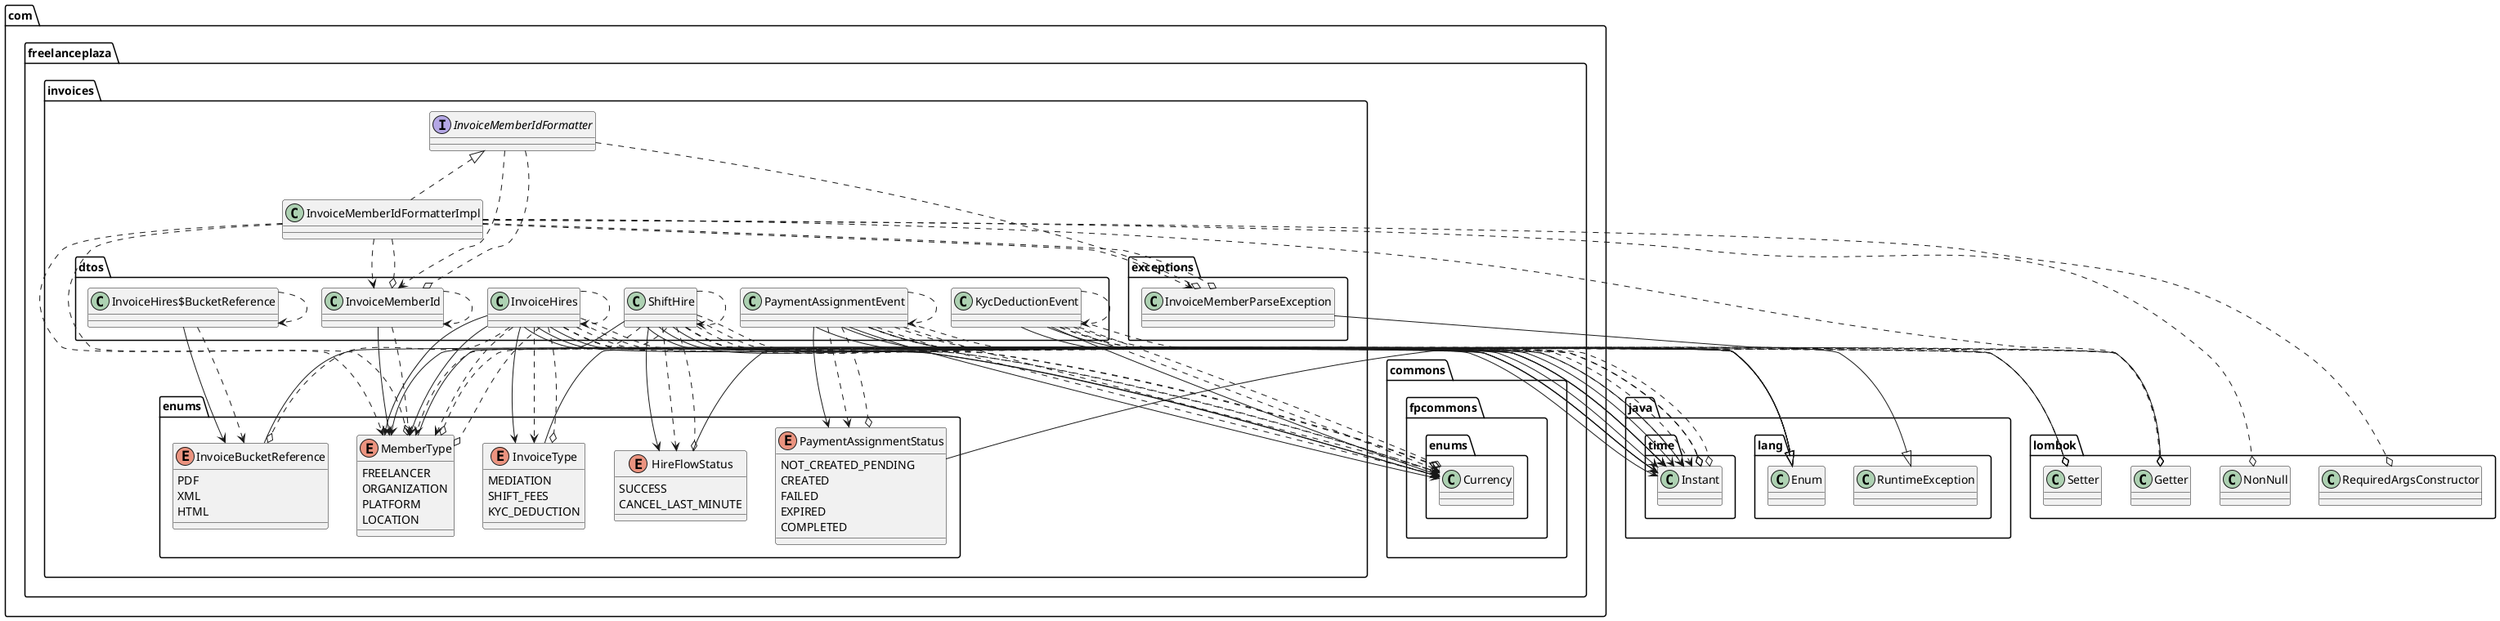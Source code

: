 @startuml
'https://plantuml.com/class-diagram

' GENERATE CLASS DIAGRAM ===========
' Generator       : it.brunasti.java.diagrammer.ClassDiagrammer
' Path            : [/Users/paolo/Work/Tadaah/fp-backend-commons/fp-commons-invoice/build/classes/java/main]
' Java Files Path : [/Users/paolo/Work/Tadaah/fp-backend-commons/fp-commons-invoice/src/main/java/]
' Configuration   : [/Users/paolo/IdeaProjects/mine/java-diagrammer/temp/tadaah/config.json]
' Generated at    : Thu Jan 16 13:38:45 CET 2025



' CLASSES =======
enum com.freelanceplaza.invoices.enums.InvoiceBucketReference{
  PDF
  XML
  HTML
}
class com.freelanceplaza.invoices.dtos.InvoiceHires
class com.freelanceplaza.invoices.InvoiceMemberIdFormatterImpl
enum com.freelanceplaza.invoices.enums.PaymentAssignmentStatus{
  NOT_CREATED_PENDING
  CREATED
  FAILED
  EXPIRED
  COMPLETED
}
class com.freelanceplaza.invoices.dtos.ShiftHire
class com.freelanceplaza.invoices.exceptions.InvoiceMemberParseException
interface com.freelanceplaza.invoices.InvoiceMemberIdFormatter
class com.freelanceplaza.invoices.dtos.InvoiceMemberId
enum com.freelanceplaza.invoices.enums.HireFlowStatus{
  SUCCESS
  CANCEL_LAST_MINUTE
}
class com.freelanceplaza.invoices.dtos.InvoiceHires$BucketReference
enum com.freelanceplaza.invoices.enums.InvoiceType{
  MEDIATION
  SHIFT_FEES
  KYC_DEDUCTION
}
enum com.freelanceplaza.invoices.enums.MemberType{
  FREELANCER
  ORGANIZATION
  PLATFORM
  LOCATION
}
class com.freelanceplaza.invoices.dtos.KycDeductionEvent
class com.freelanceplaza.invoices.dtos.PaymentAssignmentEvent

' INHERITANCES =======
java.lang.Enum <|-- com.freelanceplaza.invoices.enums.InvoiceBucketReference
java.lang.Enum <|-- com.freelanceplaza.invoices.enums.PaymentAssignmentStatus
java.lang.RuntimeException <|-- com.freelanceplaza.invoices.exceptions.InvoiceMemberParseException
java.lang.Enum <|-- com.freelanceplaza.invoices.enums.HireFlowStatus
java.lang.Enum <|-- com.freelanceplaza.invoices.enums.InvoiceType
java.lang.Enum <|-- com.freelanceplaza.invoices.enums.MemberType

' IMPLEMENT INTERFACE =======
com.freelanceplaza.invoices.InvoiceMemberIdFormatter <|.. com.freelanceplaza.invoices.InvoiceMemberIdFormatterImpl

' FIELDS =======
com.freelanceplaza.invoices.dtos.InvoiceHires --> com.freelanceplaza.invoices.enums.MemberType
com.freelanceplaza.invoices.dtos.InvoiceHires --> com.freelanceplaza.invoices.enums.MemberType
com.freelanceplaza.invoices.dtos.InvoiceHires --> com.freelanceplaza.commons.fpcommons.enums.Currency
com.freelanceplaza.invoices.dtos.InvoiceHires --> com.freelanceplaza.invoices.enums.InvoiceType
com.freelanceplaza.invoices.dtos.InvoiceHires --> java.time.Instant
com.freelanceplaza.invoices.dtos.InvoiceHires --> java.time.Instant
com.freelanceplaza.invoices.dtos.ShiftHire --> com.freelanceplaza.invoices.enums.MemberType
com.freelanceplaza.invoices.dtos.ShiftHire --> java.time.Instant
com.freelanceplaza.invoices.dtos.ShiftHire --> java.time.Instant
com.freelanceplaza.invoices.dtos.ShiftHire --> com.freelanceplaza.commons.fpcommons.enums.Currency
com.freelanceplaza.invoices.dtos.ShiftHire --> com.freelanceplaza.invoices.enums.HireFlowStatus
com.freelanceplaza.invoices.dtos.InvoiceMemberId --> com.freelanceplaza.invoices.enums.MemberType
com.freelanceplaza.invoices.dtos.InvoiceHires$BucketReference --> com.freelanceplaza.invoices.enums.InvoiceBucketReference
com.freelanceplaza.invoices.dtos.KycDeductionEvent --> com.freelanceplaza.commons.fpcommons.enums.Currency
com.freelanceplaza.invoices.dtos.KycDeductionEvent --> java.time.Instant
com.freelanceplaza.invoices.dtos.KycDeductionEvent --> java.time.Instant
com.freelanceplaza.invoices.dtos.PaymentAssignmentEvent --> com.freelanceplaza.commons.fpcommons.enums.Currency
com.freelanceplaza.invoices.dtos.PaymentAssignmentEvent --> com.freelanceplaza.invoices.enums.PaymentAssignmentStatus
com.freelanceplaza.invoices.dtos.PaymentAssignmentEvent --> java.time.Instant
com.freelanceplaza.invoices.dtos.PaymentAssignmentEvent --> java.time.Instant
com.freelanceplaza.invoices.dtos.PaymentAssignmentEvent --> java.time.Instant

' USES =======
com.freelanceplaza.invoices.dtos.InvoiceHires ..> com.freelanceplaza.invoices.enums.MemberType
com.freelanceplaza.invoices.dtos.InvoiceHires ..> com.freelanceplaza.commons.fpcommons.enums.Currency
com.freelanceplaza.invoices.dtos.InvoiceHires ..> com.freelanceplaza.invoices.enums.InvoiceType
com.freelanceplaza.invoices.dtos.InvoiceHires ..> java.time.Instant
com.freelanceplaza.invoices.dtos.InvoiceHires ..> com.freelanceplaza.invoices.dtos.InvoiceHires
com.freelanceplaza.invoices.InvoiceMemberIdFormatterImpl ..> com.freelanceplaza.invoices.dtos.InvoiceMemberId
com.freelanceplaza.invoices.InvoiceMemberIdFormatterImpl ..> com.freelanceplaza.invoices.exceptions.InvoiceMemberParseException
com.freelanceplaza.invoices.InvoiceMemberIdFormatterImpl ..> com.freelanceplaza.invoices.enums.MemberType
com.freelanceplaza.invoices.dtos.ShiftHire ..> com.freelanceplaza.invoices.dtos.ShiftHire
com.freelanceplaza.invoices.dtos.ShiftHire ..> com.freelanceplaza.invoices.enums.MemberType
com.freelanceplaza.invoices.dtos.ShiftHire ..> java.time.Instant
com.freelanceplaza.invoices.dtos.ShiftHire ..> com.freelanceplaza.commons.fpcommons.enums.Currency
com.freelanceplaza.invoices.dtos.ShiftHire ..> com.freelanceplaza.invoices.enums.HireFlowStatus
com.freelanceplaza.invoices.InvoiceMemberIdFormatter ..> com.freelanceplaza.invoices.dtos.InvoiceMemberId
com.freelanceplaza.invoices.dtos.InvoiceMemberId ..> com.freelanceplaza.invoices.enums.MemberType
com.freelanceplaza.invoices.dtos.InvoiceMemberId ..> com.freelanceplaza.invoices.dtos.InvoiceMemberId
com.freelanceplaza.invoices.dtos.InvoiceHires$BucketReference ..> com.freelanceplaza.invoices.enums.InvoiceBucketReference
com.freelanceplaza.invoices.dtos.InvoiceHires$BucketReference ..> com.freelanceplaza.invoices.dtos.InvoiceHires$BucketReference
com.freelanceplaza.invoices.dtos.KycDeductionEvent ..> com.freelanceplaza.commons.fpcommons.enums.Currency
com.freelanceplaza.invoices.dtos.KycDeductionEvent ..> java.time.Instant
com.freelanceplaza.invoices.dtos.KycDeductionEvent ..> com.freelanceplaza.invoices.dtos.KycDeductionEvent
com.freelanceplaza.invoices.dtos.PaymentAssignmentEvent ..> com.freelanceplaza.commons.fpcommons.enums.Currency
com.freelanceplaza.invoices.dtos.PaymentAssignmentEvent ..> com.freelanceplaza.invoices.enums.PaymentAssignmentStatus
com.freelanceplaza.invoices.dtos.PaymentAssignmentEvent ..> java.time.Instant
com.freelanceplaza.invoices.dtos.PaymentAssignmentEvent ..> com.freelanceplaza.invoices.dtos.PaymentAssignmentEvent

' IMPORTS =======
' Java Files Path : /Users/paolo/Work/Tadaah/fp-backend-commons/fp-commons-invoice/src/main/java/
' com.freelanceplaza.invoices.enums.InvoiceBucketReference

' com.freelanceplaza.invoices.dtos.InvoiceHires
com.freelanceplaza.invoices.dtos.InvoiceHires ..o com.freelanceplaza.invoices.enums.InvoiceBucketReference
com.freelanceplaza.invoices.dtos.InvoiceHires ..o com.freelanceplaza.commons.fpcommons.enums.Currency
com.freelanceplaza.invoices.dtos.InvoiceHires ..o com.freelanceplaza.invoices.enums.MemberType
com.freelanceplaza.invoices.dtos.InvoiceHires ..o lombok.Setter
com.freelanceplaza.invoices.dtos.InvoiceHires ..o lombok.Getter
com.freelanceplaza.invoices.dtos.InvoiceHires ..o java.time.Instant
com.freelanceplaza.invoices.dtos.InvoiceHires ..o com.freelanceplaza.invoices.enums.InvoiceType

' com.freelanceplaza.invoices.InvoiceMemberIdFormatterImpl
com.freelanceplaza.invoices.InvoiceMemberIdFormatterImpl ..o com.freelanceplaza.invoices.enums.MemberType
com.freelanceplaza.invoices.InvoiceMemberIdFormatterImpl ..o lombok.Getter
com.freelanceplaza.invoices.InvoiceMemberIdFormatterImpl ..o lombok.NonNull
com.freelanceplaza.invoices.InvoiceMemberIdFormatterImpl ..o lombok.RequiredArgsConstructor
com.freelanceplaza.invoices.InvoiceMemberIdFormatterImpl ..o com.freelanceplaza.invoices.exceptions.InvoiceMemberParseException
com.freelanceplaza.invoices.InvoiceMemberIdFormatterImpl ..o com.freelanceplaza.invoices.dtos.InvoiceMemberId

' com.freelanceplaza.invoices.enums.PaymentAssignmentStatus

' com.freelanceplaza.invoices.dtos.ShiftHire
com.freelanceplaza.invoices.dtos.ShiftHire ..o com.freelanceplaza.commons.fpcommons.enums.Currency
com.freelanceplaza.invoices.dtos.ShiftHire ..o com.freelanceplaza.invoices.enums.MemberType
com.freelanceplaza.invoices.dtos.ShiftHire ..o lombok.Setter
com.freelanceplaza.invoices.dtos.ShiftHire ..o lombok.Getter
com.freelanceplaza.invoices.dtos.ShiftHire ..o java.time.Instant
com.freelanceplaza.invoices.dtos.ShiftHire ..o com.freelanceplaza.invoices.enums.HireFlowStatus

' com.freelanceplaza.invoices.exceptions.InvoiceMemberParseException

' com.freelanceplaza.invoices.InvoiceMemberIdFormatter
com.freelanceplaza.invoices.InvoiceMemberIdFormatter ..o com.freelanceplaza.invoices.exceptions.InvoiceMemberParseException
com.freelanceplaza.invoices.InvoiceMemberIdFormatter ..o com.freelanceplaza.invoices.dtos.InvoiceMemberId

' com.freelanceplaza.invoices.dtos.InvoiceMemberId

' com.freelanceplaza.invoices.enums.HireFlowStatus

' com.freelanceplaza.invoices.dtos.InvoiceHires$BucketReference

' com.freelanceplaza.invoices.enums.InvoiceType

' com.freelanceplaza.invoices.enums.MemberType

' com.freelanceplaza.invoices.dtos.KycDeductionEvent
com.freelanceplaza.invoices.dtos.KycDeductionEvent ..o com.freelanceplaza.commons.fpcommons.enums.Currency
com.freelanceplaza.invoices.dtos.KycDeductionEvent ..o lombok.Setter
com.freelanceplaza.invoices.dtos.KycDeductionEvent ..o lombok.Getter
com.freelanceplaza.invoices.dtos.KycDeductionEvent ..o java.time.Instant

' com.freelanceplaza.invoices.dtos.PaymentAssignmentEvent
com.freelanceplaza.invoices.dtos.PaymentAssignmentEvent ..o com.freelanceplaza.commons.fpcommons.enums.Currency
com.freelanceplaza.invoices.dtos.PaymentAssignmentEvent ..o lombok.Setter
com.freelanceplaza.invoices.dtos.PaymentAssignmentEvent ..o lombok.Getter
com.freelanceplaza.invoices.dtos.PaymentAssignmentEvent ..o com.freelanceplaza.invoices.enums.PaymentAssignmentStatus
com.freelanceplaza.invoices.dtos.PaymentAssignmentEvent ..o java.time.Instant



@enduml
